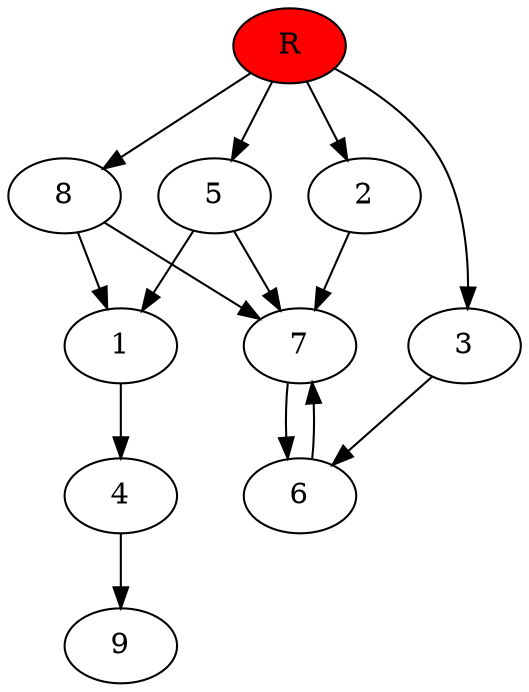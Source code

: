 digraph prb61181 {
	1
	2
	3
	4
	5
	6
	7
	8
	R [fillcolor="#ff0000" style=filled]
	1 -> 4
	2 -> 7
	3 -> 6
	4 -> 9
	5 -> 1
	5 -> 7
	6 -> 7
	7 -> 6
	8 -> 1
	8 -> 7
	R -> 2
	R -> 3
	R -> 5
	R -> 8
}
